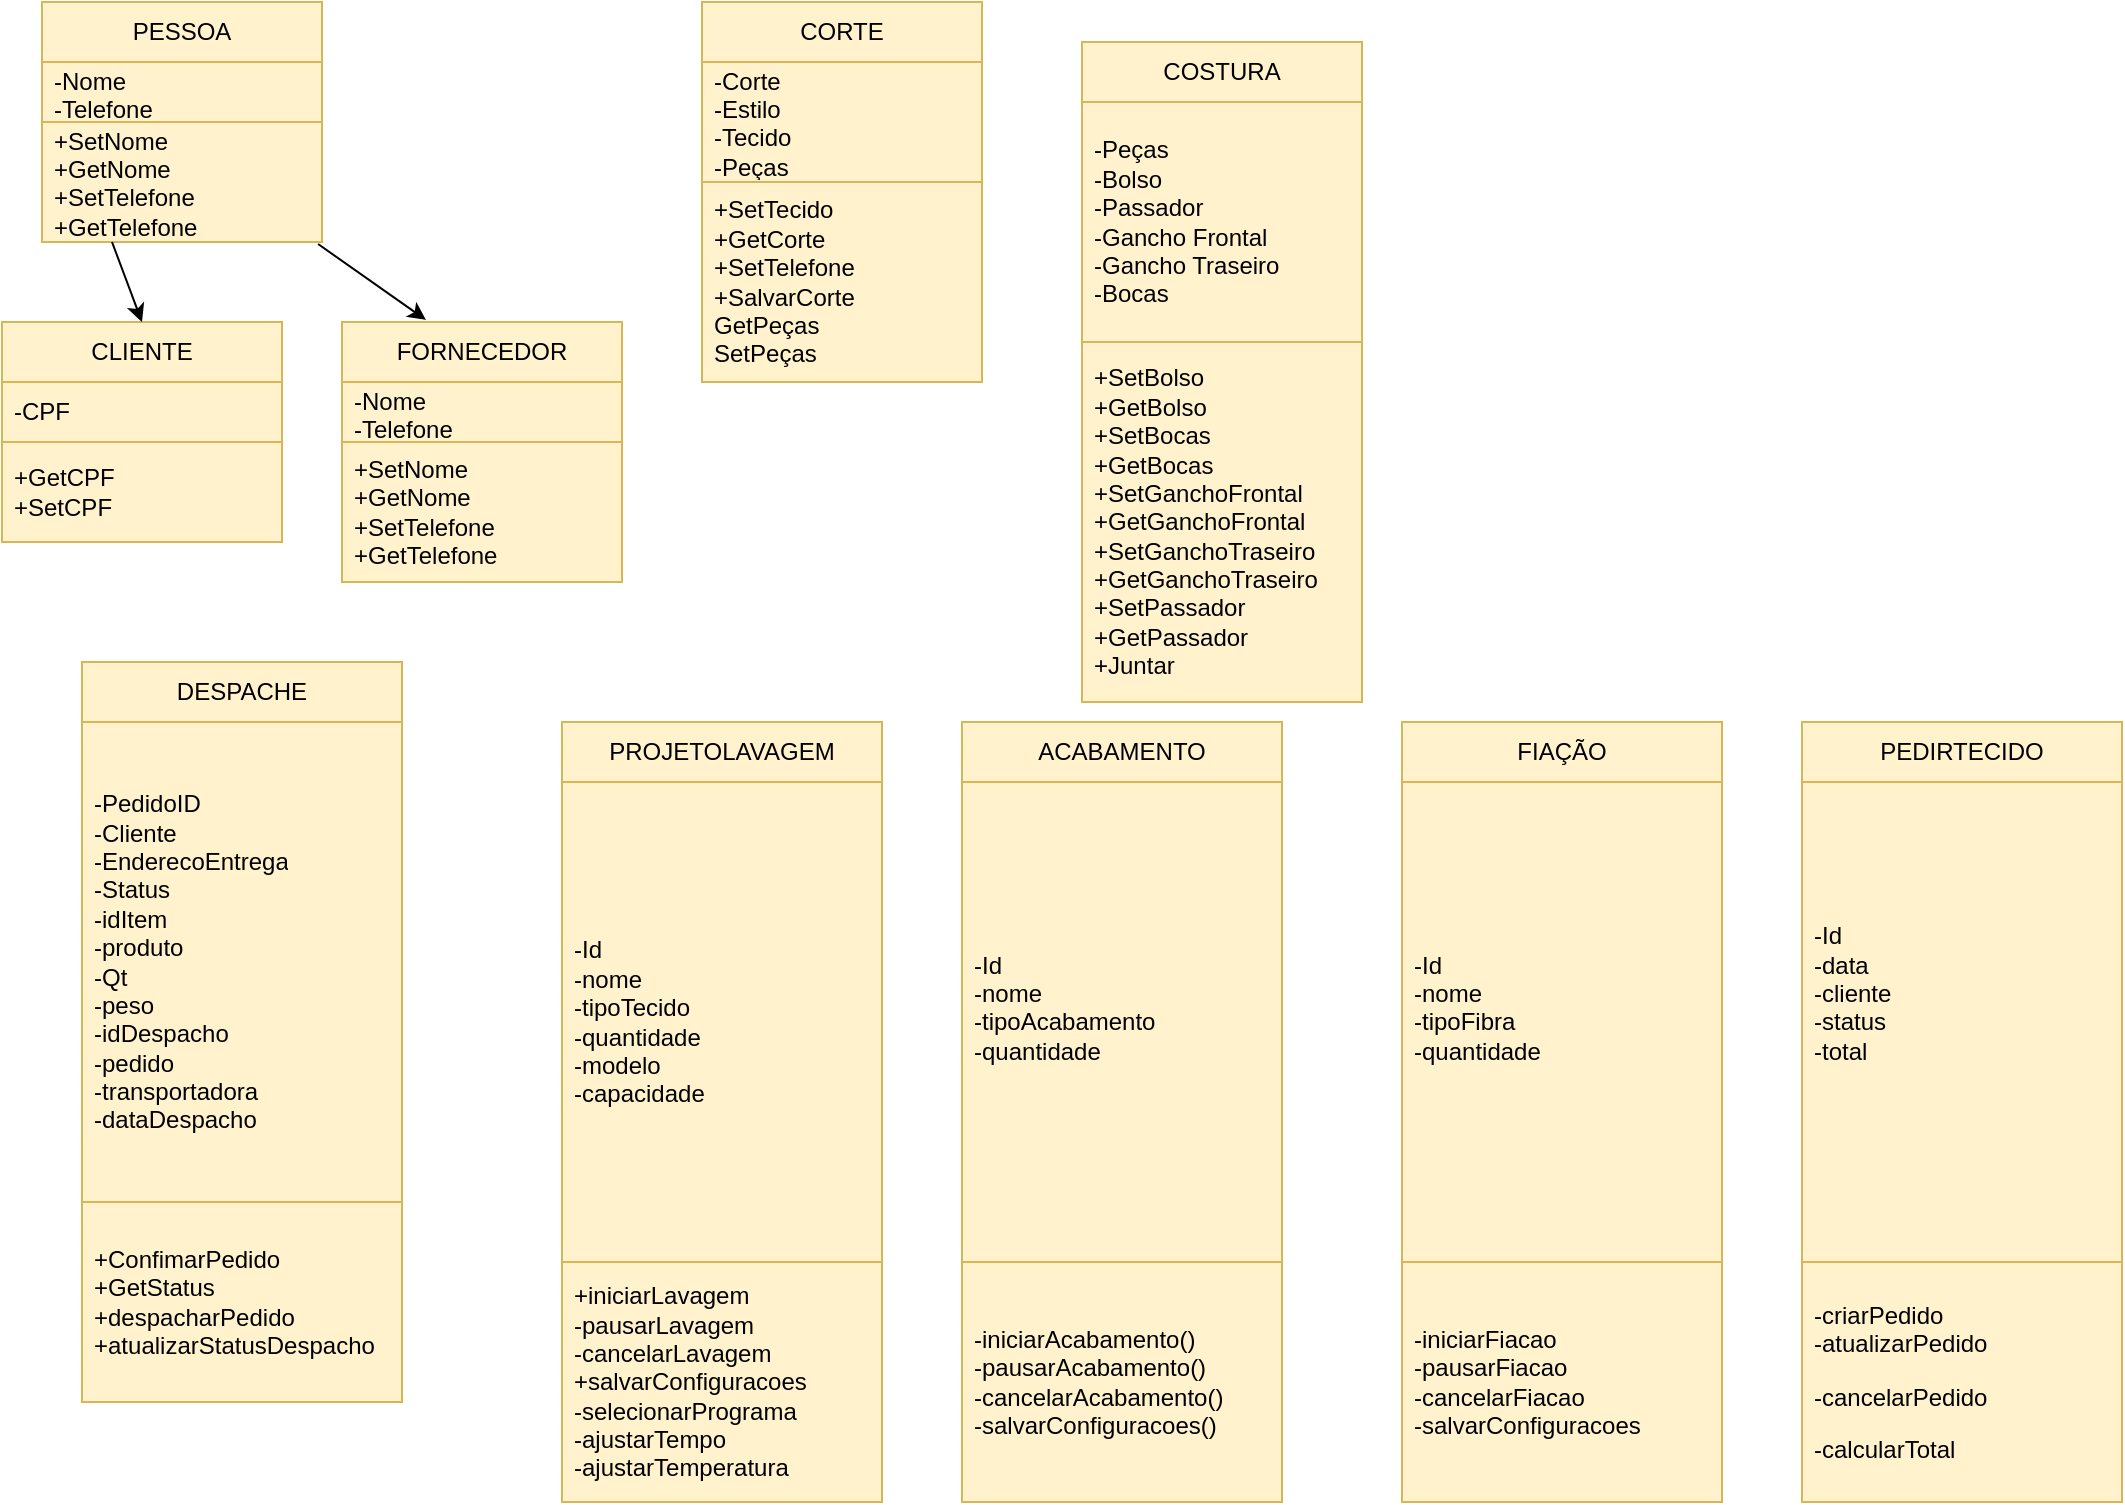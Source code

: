 <mxfile version="24.6.2" type="device">
  <diagram name="Página-1" id="HEzhWErQOokbtbT3r-zJ">
    <mxGraphModel dx="799" dy="432" grid="1" gridSize="10" guides="1" tooltips="1" connect="1" arrows="1" fold="1" page="1" pageScale="1" pageWidth="827" pageHeight="1169" math="0" shadow="0">
      <root>
        <mxCell id="0" />
        <mxCell id="1" parent="0" />
        <mxCell id="Zw0ZON3lcNGbOcBXJm0r-1" value="PESSOA" style="swimlane;fontStyle=0;childLayout=stackLayout;horizontal=1;startSize=30;horizontalStack=0;resizeParent=1;resizeParentMax=0;resizeLast=0;collapsible=1;marginBottom=0;whiteSpace=wrap;html=1;fillColor=#fff2cc;strokeColor=#d6b656;" parent="1" vertex="1">
          <mxGeometry x="110" y="60" width="140" height="120" as="geometry" />
        </mxCell>
        <mxCell id="Zw0ZON3lcNGbOcBXJm0r-2" value="-Nome&lt;div&gt;-Telefone&lt;/div&gt;&lt;div&gt;&lt;br&gt;&lt;/div&gt;&lt;div&gt;&lt;br&gt;&lt;/div&gt;&lt;div&gt;&lt;br&gt;&lt;/div&gt;&lt;div&gt;&lt;br&gt;&lt;/div&gt;&lt;div&gt;&lt;br&gt;&lt;/div&gt;&lt;div&gt;&lt;br&gt;&lt;/div&gt;&lt;div&gt;&lt;br&gt;&lt;/div&gt;&lt;div&gt;&lt;br&gt;&lt;/div&gt;&lt;div&gt;&lt;br&gt;&lt;/div&gt;" style="text;strokeColor=#d6b656;fillColor=#fff2cc;align=left;verticalAlign=middle;spacingLeft=4;spacingRight=4;overflow=hidden;points=[[0,0.5],[1,0.5]];portConstraint=eastwest;rotatable=0;whiteSpace=wrap;html=1;" parent="Zw0ZON3lcNGbOcBXJm0r-1" vertex="1">
          <mxGeometry y="30" width="140" height="30" as="geometry" />
        </mxCell>
        <mxCell id="Zw0ZON3lcNGbOcBXJm0r-3" value="+SetNome&lt;div&gt;+GetNome&lt;/div&gt;&lt;div&gt;+SetTelefone&lt;/div&gt;&lt;div&gt;+GetTelefone&lt;/div&gt;" style="text;strokeColor=#d6b656;fillColor=#fff2cc;align=left;verticalAlign=middle;spacingLeft=4;spacingRight=4;overflow=hidden;points=[[0,0.5],[1,0.5]];portConstraint=eastwest;rotatable=0;whiteSpace=wrap;html=1;" parent="Zw0ZON3lcNGbOcBXJm0r-1" vertex="1">
          <mxGeometry y="60" width="140" height="60" as="geometry" />
        </mxCell>
        <mxCell id="Zw0ZON3lcNGbOcBXJm0r-5" value="CLIENTE" style="swimlane;fontStyle=0;childLayout=stackLayout;horizontal=1;startSize=30;horizontalStack=0;resizeParent=1;resizeParentMax=0;resizeLast=0;collapsible=1;marginBottom=0;whiteSpace=wrap;html=1;fillColor=#fff2cc;strokeColor=#d6b656;" parent="1" vertex="1">
          <mxGeometry x="90" y="220" width="140" height="110" as="geometry" />
        </mxCell>
        <mxCell id="Zw0ZON3lcNGbOcBXJm0r-6" value="-CPF" style="text;strokeColor=#d6b656;fillColor=#fff2cc;align=left;verticalAlign=middle;spacingLeft=4;spacingRight=4;overflow=hidden;points=[[0,0.5],[1,0.5]];portConstraint=eastwest;rotatable=0;whiteSpace=wrap;html=1;" parent="Zw0ZON3lcNGbOcBXJm0r-5" vertex="1">
          <mxGeometry y="30" width="140" height="30" as="geometry" />
        </mxCell>
        <mxCell id="Zw0ZON3lcNGbOcBXJm0r-7" value="+GetCPF&lt;div&gt;+SetCPF&lt;/div&gt;" style="text;strokeColor=#d6b656;fillColor=#fff2cc;align=left;verticalAlign=middle;spacingLeft=4;spacingRight=4;overflow=hidden;points=[[0,0.5],[1,0.5]];portConstraint=eastwest;rotatable=0;whiteSpace=wrap;html=1;" parent="Zw0ZON3lcNGbOcBXJm0r-5" vertex="1">
          <mxGeometry y="60" width="140" height="50" as="geometry" />
        </mxCell>
        <mxCell id="Zw0ZON3lcNGbOcBXJm0r-9" value="FORNECEDOR" style="swimlane;fontStyle=0;childLayout=stackLayout;horizontal=1;startSize=30;horizontalStack=0;resizeParent=1;resizeParentMax=0;resizeLast=0;collapsible=1;marginBottom=0;whiteSpace=wrap;html=1;fillColor=#fff2cc;strokeColor=#d6b656;" parent="1" vertex="1">
          <mxGeometry x="260" y="220" width="140" height="130" as="geometry" />
        </mxCell>
        <mxCell id="Zw0ZON3lcNGbOcBXJm0r-10" value="-Nome&lt;br&gt;-Telefone" style="text;strokeColor=#d6b656;fillColor=#fff2cc;align=left;verticalAlign=middle;spacingLeft=4;spacingRight=4;overflow=hidden;points=[[0,0.5],[1,0.5]];portConstraint=eastwest;rotatable=0;whiteSpace=wrap;html=1;" parent="Zw0ZON3lcNGbOcBXJm0r-9" vertex="1">
          <mxGeometry y="30" width="140" height="30" as="geometry" />
        </mxCell>
        <mxCell id="Zw0ZON3lcNGbOcBXJm0r-11" value="+SetNome&lt;br&gt;+GetNome&lt;br&gt;+SetTelefone&lt;br&gt;+GetTelefone" style="text;strokeColor=#d6b656;fillColor=#fff2cc;align=left;verticalAlign=middle;spacingLeft=4;spacingRight=4;overflow=hidden;points=[[0,0.5],[1,0.5]];portConstraint=eastwest;rotatable=0;whiteSpace=wrap;html=1;" parent="Zw0ZON3lcNGbOcBXJm0r-9" vertex="1">
          <mxGeometry y="60" width="140" height="70" as="geometry" />
        </mxCell>
        <mxCell id="Zw0ZON3lcNGbOcBXJm0r-12" value="" style="endArrow=classic;html=1;rounded=0;exitX=0.986;exitY=1.017;exitDx=0;exitDy=0;exitPerimeter=0;entryX=0.3;entryY=-0.008;entryDx=0;entryDy=0;entryPerimeter=0;" parent="1" source="Zw0ZON3lcNGbOcBXJm0r-3" target="Zw0ZON3lcNGbOcBXJm0r-9" edge="1">
          <mxGeometry width="50" height="50" relative="1" as="geometry">
            <mxPoint x="390" y="430" as="sourcePoint" />
            <mxPoint x="440" y="380" as="targetPoint" />
          </mxGeometry>
        </mxCell>
        <mxCell id="Zw0ZON3lcNGbOcBXJm0r-13" value="" style="endArrow=classic;html=1;rounded=0;exitX=0.25;exitY=1;exitDx=0;exitDy=0;entryX=0.5;entryY=0;entryDx=0;entryDy=0;" parent="1" source="Zw0ZON3lcNGbOcBXJm0r-1" target="Zw0ZON3lcNGbOcBXJm0r-5" edge="1">
          <mxGeometry width="50" height="50" relative="1" as="geometry">
            <mxPoint x="390" y="430" as="sourcePoint" />
            <mxPoint x="440" y="380" as="targetPoint" />
          </mxGeometry>
        </mxCell>
        <mxCell id="GCIBaAucerW2UH8VZsLm-1" value="COSTURA" style="swimlane;fontStyle=0;childLayout=stackLayout;horizontal=1;startSize=30;horizontalStack=0;resizeParent=1;resizeParentMax=0;resizeLast=0;collapsible=1;marginBottom=0;whiteSpace=wrap;html=1;fillColor=#fff2cc;strokeColor=#d6b656;" parent="1" vertex="1">
          <mxGeometry x="630" y="80" width="140" height="330" as="geometry" />
        </mxCell>
        <mxCell id="GCIBaAucerW2UH8VZsLm-2" value="-Peças&lt;div&gt;-Bolso&lt;/div&gt;&lt;div&gt;-Passador&lt;/div&gt;&lt;div&gt;-Gancho Frontal&lt;br&gt;-Gancho Traseiro&lt;/div&gt;&lt;div&gt;-Bocas&lt;/div&gt;" style="text;strokeColor=#d6b656;fillColor=#fff2cc;align=left;verticalAlign=middle;spacingLeft=4;spacingRight=4;overflow=hidden;points=[[0,0.5],[1,0.5]];portConstraint=eastwest;rotatable=0;whiteSpace=wrap;html=1;" parent="GCIBaAucerW2UH8VZsLm-1" vertex="1">
          <mxGeometry y="30" width="140" height="120" as="geometry" />
        </mxCell>
        <mxCell id="GCIBaAucerW2UH8VZsLm-3" value="+SetBolso&lt;div&gt;+GetBolso&lt;br&gt;&lt;div&gt;+SetBocas&lt;br&gt;+GetBocas&lt;/div&gt;&lt;/div&gt;&lt;div&gt;+SetGanchoFrontal&lt;/div&gt;&lt;div&gt;+GetGanchoFrontal&lt;/div&gt;&lt;div&gt;+SetGanchoTraseiro&lt;/div&gt;&lt;div&gt;+GetGanchoTraseiro&lt;/div&gt;&lt;div&gt;+SetPassador&lt;/div&gt;&lt;div&gt;+GetPassador&lt;/div&gt;&lt;div&gt;+Juntar&lt;/div&gt;" style="text;strokeColor=#d6b656;fillColor=#fff2cc;align=left;verticalAlign=middle;spacingLeft=4;spacingRight=4;overflow=hidden;points=[[0,0.5],[1,0.5]];portConstraint=eastwest;rotatable=0;whiteSpace=wrap;html=1;" parent="GCIBaAucerW2UH8VZsLm-1" vertex="1">
          <mxGeometry y="150" width="140" height="180" as="geometry" />
        </mxCell>
        <mxCell id="GCIBaAucerW2UH8VZsLm-5" value="CORTE" style="swimlane;fontStyle=0;childLayout=stackLayout;horizontal=1;startSize=30;horizontalStack=0;resizeParent=1;resizeParentMax=0;resizeLast=0;collapsible=1;marginBottom=0;whiteSpace=wrap;html=1;fillColor=#fff2cc;strokeColor=#d6b656;" parent="1" vertex="1">
          <mxGeometry x="440" y="60" width="140" height="190" as="geometry" />
        </mxCell>
        <mxCell id="GCIBaAucerW2UH8VZsLm-6" value="-Corte&lt;div&gt;-Estilo&lt;/div&gt;&lt;div&gt;-Tecido&lt;/div&gt;&lt;div&gt;-Peças&lt;/div&gt;" style="text;strokeColor=#d6b656;fillColor=#fff2cc;align=left;verticalAlign=middle;spacingLeft=4;spacingRight=4;overflow=hidden;points=[[0,0.5],[1,0.5]];portConstraint=eastwest;rotatable=0;whiteSpace=wrap;html=1;" parent="GCIBaAucerW2UH8VZsLm-5" vertex="1">
          <mxGeometry y="30" width="140" height="60" as="geometry" />
        </mxCell>
        <mxCell id="GCIBaAucerW2UH8VZsLm-7" value="+SetTecido&lt;div&gt;+GetCorte&lt;/div&gt;&lt;div&gt;+SetTelefone&lt;/div&gt;&lt;div&gt;+SalvarCorte&lt;/div&gt;&lt;div&gt;GetPeças&lt;br&gt;SetPeças&lt;/div&gt;" style="text;strokeColor=#d6b656;fillColor=#fff2cc;align=left;verticalAlign=middle;spacingLeft=4;spacingRight=4;overflow=hidden;points=[[0,0.5],[1,0.5]];portConstraint=eastwest;rotatable=0;whiteSpace=wrap;html=1;" parent="GCIBaAucerW2UH8VZsLm-5" vertex="1">
          <mxGeometry y="90" width="140" height="100" as="geometry" />
        </mxCell>
        <mxCell id="GCIBaAucerW2UH8VZsLm-8" value="DESPACHE" style="swimlane;fontStyle=0;childLayout=stackLayout;horizontal=1;startSize=30;horizontalStack=0;resizeParent=1;resizeParentMax=0;resizeLast=0;collapsible=1;marginBottom=0;whiteSpace=wrap;html=1;fillColor=#fff2cc;strokeColor=#d6b656;" parent="1" vertex="1">
          <mxGeometry x="130" y="390" width="160" height="370" as="geometry" />
        </mxCell>
        <mxCell id="GCIBaAucerW2UH8VZsLm-9" value="-PedidoID&lt;div&gt;-Cliente&lt;/div&gt;&lt;div&gt;-EnderecoEntrega&lt;/div&gt;&lt;div&gt;-Status&lt;/div&gt;&lt;div&gt;-idItem&lt;/div&gt;&lt;div&gt;-produto&lt;br&gt;-Qt&lt;/div&gt;&lt;div&gt;-peso&lt;br&gt;&lt;/div&gt;&lt;div&gt;-idDespacho&lt;br&gt;-pedido&lt;br&gt;&lt;/div&gt;&lt;div&gt;-transportadora&lt;br&gt;&lt;/div&gt;&lt;div&gt;-dataDespacho&lt;br&gt;&lt;/div&gt;" style="text;strokeColor=#d6b656;fillColor=#fff2cc;align=left;verticalAlign=middle;spacingLeft=4;spacingRight=4;overflow=hidden;points=[[0,0.5],[1,0.5]];portConstraint=eastwest;rotatable=0;whiteSpace=wrap;html=1;" parent="GCIBaAucerW2UH8VZsLm-8" vertex="1">
          <mxGeometry y="30" width="160" height="240" as="geometry" />
        </mxCell>
        <mxCell id="GCIBaAucerW2UH8VZsLm-10" value="+ConfimarPedido&lt;div&gt;+GetStatus&lt;/div&gt;&lt;div&gt;+despacharPedido&lt;/div&gt;&lt;div&gt;+atualizarStatusDespacho&lt;/div&gt;" style="text;strokeColor=#d6b656;fillColor=#fff2cc;align=left;verticalAlign=middle;spacingLeft=4;spacingRight=4;overflow=hidden;points=[[0,0.5],[1,0.5]];portConstraint=eastwest;rotatable=0;whiteSpace=wrap;html=1;" parent="GCIBaAucerW2UH8VZsLm-8" vertex="1">
          <mxGeometry y="270" width="160" height="100" as="geometry" />
        </mxCell>
        <mxCell id="dGAlVF1vh7isAcucvjb--2" value="PROJETOLAVAGEM" style="swimlane;fontStyle=0;childLayout=stackLayout;horizontal=1;startSize=30;horizontalStack=0;resizeParent=1;resizeParentMax=0;resizeLast=0;collapsible=1;marginBottom=0;whiteSpace=wrap;html=1;fillColor=#fff2cc;strokeColor=#d6b656;" vertex="1" parent="1">
          <mxGeometry x="370" y="420" width="160" height="390" as="geometry" />
        </mxCell>
        <mxCell id="dGAlVF1vh7isAcucvjb--3" value="&lt;span style=&quot;background-color: initial;&quot;&gt;-Id&lt;/span&gt;&lt;br&gt;&lt;span style=&quot;background-color: initial;&quot;&gt;-nome&lt;/span&gt;&lt;div&gt;&lt;span style=&quot;background-color: initial;&quot;&gt;-tipoTecido&lt;/span&gt;&lt;/div&gt;&lt;div&gt;&lt;span style=&quot;background-color: initial;&quot;&gt;-quantidade&lt;/span&gt;&lt;/div&gt;&lt;div&gt;&lt;span style=&quot;background-color: initial;&quot;&gt;-modelo&lt;/span&gt;&lt;br&gt;&lt;span style=&quot;background-color: initial;&quot;&gt;-capacidade&lt;/span&gt;&lt;br&gt;&lt;/div&gt;" style="text;strokeColor=#d6b656;fillColor=#fff2cc;align=left;verticalAlign=middle;spacingLeft=4;spacingRight=4;overflow=hidden;points=[[0,0.5],[1,0.5]];portConstraint=eastwest;rotatable=0;whiteSpace=wrap;html=1;" vertex="1" parent="dGAlVF1vh7isAcucvjb--2">
          <mxGeometry y="30" width="160" height="240" as="geometry" />
        </mxCell>
        <mxCell id="dGAlVF1vh7isAcucvjb--4" value="&lt;span style=&quot;background-color: initial;&quot;&gt;+iniciarLavagem&lt;/span&gt;&lt;br&gt;&lt;span style=&quot;background-color: initial;&quot;&gt;-pausarLavagem&lt;/span&gt;&lt;br&gt;&lt;span style=&quot;background-color: initial;&quot;&gt;-cancelarLavagem&lt;/span&gt;&lt;br&gt;&lt;span style=&quot;background-color: initial;&quot;&gt;+salvarConfiguracoes&lt;/span&gt;&lt;div&gt;&lt;span style=&quot;background-color: initial;&quot;&gt;-selecionarPrograma&lt;/span&gt;&lt;br&gt;&lt;span style=&quot;background-color: initial;&quot;&gt;-ajustarTempo&lt;/span&gt;&lt;br&gt;&lt;span style=&quot;background-color: initial;&quot;&gt;-ajustarTemperatura&lt;/span&gt;&lt;br&gt;&lt;/div&gt;" style="text;strokeColor=#d6b656;fillColor=#fff2cc;align=left;verticalAlign=middle;spacingLeft=4;spacingRight=4;overflow=hidden;points=[[0,0.5],[1,0.5]];portConstraint=eastwest;rotatable=0;whiteSpace=wrap;html=1;" vertex="1" parent="dGAlVF1vh7isAcucvjb--2">
          <mxGeometry y="270" width="160" height="120" as="geometry" />
        </mxCell>
        <mxCell id="dGAlVF1vh7isAcucvjb--5" value="ACABAMENTO" style="swimlane;fontStyle=0;childLayout=stackLayout;horizontal=1;startSize=30;horizontalStack=0;resizeParent=1;resizeParentMax=0;resizeLast=0;collapsible=1;marginBottom=0;whiteSpace=wrap;html=1;fillColor=#fff2cc;strokeColor=#d6b656;" vertex="1" parent="1">
          <mxGeometry x="570" y="420" width="160" height="390" as="geometry" />
        </mxCell>
        <mxCell id="dGAlVF1vh7isAcucvjb--6" value="&lt;span style=&quot;background-color: initial;&quot;&gt;-Id&lt;/span&gt;&lt;br&gt;&lt;span style=&quot;background-color: initial;&quot;&gt;-nome&lt;/span&gt;&lt;div&gt;&lt;span style=&quot;background-color: initial;&quot;&gt;-tipoAcabamento&lt;/span&gt;&lt;/div&gt;&lt;div&gt;&lt;span style=&quot;background-color: initial;&quot;&gt;-quantidade&lt;/span&gt;&lt;/div&gt;&lt;div&gt;&lt;br&gt;&lt;/div&gt;" style="text;strokeColor=#d6b656;fillColor=#fff2cc;align=left;verticalAlign=middle;spacingLeft=4;spacingRight=4;overflow=hidden;points=[[0,0.5],[1,0.5]];portConstraint=eastwest;rotatable=0;whiteSpace=wrap;html=1;" vertex="1" parent="dGAlVF1vh7isAcucvjb--5">
          <mxGeometry y="30" width="160" height="240" as="geometry" />
        </mxCell>
        <mxCell id="dGAlVF1vh7isAcucvjb--7" value="&lt;span style=&quot;background-color: initial;&quot;&gt;-iniciarAcabamento()&lt;/span&gt;&lt;br&gt;&lt;span style=&quot;background-color: initial;&quot;&gt;-pausarAcabamento()&lt;/span&gt;&lt;br&gt;&lt;span style=&quot;background-color: initial;&quot;&gt;-cancelarAcabamento()&lt;/span&gt;&lt;br&gt;&lt;span style=&quot;background-color: initial;&quot;&gt;-salvarConfiguracoes()&lt;/span&gt;" style="text;strokeColor=#d6b656;fillColor=#fff2cc;align=left;verticalAlign=middle;spacingLeft=4;spacingRight=4;overflow=hidden;points=[[0,0.5],[1,0.5]];portConstraint=eastwest;rotatable=0;whiteSpace=wrap;html=1;" vertex="1" parent="dGAlVF1vh7isAcucvjb--5">
          <mxGeometry y="270" width="160" height="120" as="geometry" />
        </mxCell>
        <mxCell id="dGAlVF1vh7isAcucvjb--8" value="FIAÇÃO" style="swimlane;fontStyle=0;childLayout=stackLayout;horizontal=1;startSize=30;horizontalStack=0;resizeParent=1;resizeParentMax=0;resizeLast=0;collapsible=1;marginBottom=0;whiteSpace=wrap;html=1;fillColor=#fff2cc;strokeColor=#d6b656;" vertex="1" parent="1">
          <mxGeometry x="790" y="420" width="160" height="390" as="geometry" />
        </mxCell>
        <mxCell id="dGAlVF1vh7isAcucvjb--9" value="&lt;span style=&quot;background-color: initial;&quot;&gt;-Id&lt;/span&gt;&lt;br&gt;&lt;span style=&quot;background-color: initial;&quot;&gt;-nome&lt;/span&gt;&lt;div&gt;&lt;span style=&quot;background-color: initial;&quot;&gt;-tipoFibra&lt;/span&gt;&lt;/div&gt;&lt;div&gt;&lt;span style=&quot;background-color: initial;&quot;&gt;-quantidade&lt;/span&gt;&lt;/div&gt;&lt;div&gt;&lt;br&gt;&lt;/div&gt;" style="text;strokeColor=#d6b656;fillColor=#fff2cc;align=left;verticalAlign=middle;spacingLeft=4;spacingRight=4;overflow=hidden;points=[[0,0.5],[1,0.5]];portConstraint=eastwest;rotatable=0;whiteSpace=wrap;html=1;" vertex="1" parent="dGAlVF1vh7isAcucvjb--8">
          <mxGeometry y="30" width="160" height="240" as="geometry" />
        </mxCell>
        <mxCell id="dGAlVF1vh7isAcucvjb--10" value="&lt;span style=&quot;background-color: initial;&quot;&gt;-iniciarFiacao&lt;/span&gt;&lt;br&gt;&lt;span style=&quot;background-color: initial;&quot;&gt;-pausarFiacao&lt;/span&gt;&lt;br&gt;&lt;span style=&quot;background-color: initial;&quot;&gt;-cancelarFiacao&lt;/span&gt;&lt;br&gt;&lt;span style=&quot;background-color: initial;&quot;&gt;-salvarConfiguracoes&lt;/span&gt;" style="text;strokeColor=#d6b656;fillColor=#fff2cc;align=left;verticalAlign=middle;spacingLeft=4;spacingRight=4;overflow=hidden;points=[[0,0.5],[1,0.5]];portConstraint=eastwest;rotatable=0;whiteSpace=wrap;html=1;" vertex="1" parent="dGAlVF1vh7isAcucvjb--8">
          <mxGeometry y="270" width="160" height="120" as="geometry" />
        </mxCell>
        <mxCell id="dGAlVF1vh7isAcucvjb--11" value="PEDIRTECIDO" style="swimlane;fontStyle=0;childLayout=stackLayout;horizontal=1;startSize=30;horizontalStack=0;resizeParent=1;resizeParentMax=0;resizeLast=0;collapsible=1;marginBottom=0;whiteSpace=wrap;html=1;fillColor=#fff2cc;strokeColor=#d6b656;" vertex="1" parent="1">
          <mxGeometry x="990" y="420" width="160" height="390" as="geometry" />
        </mxCell>
        <mxCell id="dGAlVF1vh7isAcucvjb--12" value="&lt;span style=&quot;background-color: initial;&quot;&gt;-Id&lt;/span&gt;&lt;br&gt;&lt;div&gt;&lt;span style=&quot;background-color: initial;&quot;&gt;-data&lt;/span&gt;&lt;br&gt;&lt;span style=&quot;background-color: initial;&quot;&gt;-cliente&lt;/span&gt;&lt;br&gt;&lt;span style=&quot;background-color: initial;&quot;&gt;-status&lt;/span&gt;&lt;br&gt;&lt;span style=&quot;background-color: initial;&quot;&gt;-total&lt;/span&gt;&lt;br&gt;&lt;br&gt;&lt;/div&gt;&lt;div&gt;&lt;br&gt;&lt;/div&gt;" style="text;strokeColor=#d6b656;fillColor=#fff2cc;align=left;verticalAlign=middle;spacingLeft=4;spacingRight=4;overflow=hidden;points=[[0,0.5],[1,0.5]];portConstraint=eastwest;rotatable=0;whiteSpace=wrap;html=1;" vertex="1" parent="dGAlVF1vh7isAcucvjb--11">
          <mxGeometry y="30" width="160" height="240" as="geometry" />
        </mxCell>
        <mxCell id="dGAlVF1vh7isAcucvjb--13" value="&lt;div&gt;&lt;br&gt;&lt;/div&gt;&lt;span style=&quot;background-color: initial;&quot;&gt;-criarPedido&lt;/span&gt;&lt;br&gt;&lt;span style=&quot;background-color: initial;&quot;&gt;-atualizarPedido&lt;/span&gt;&lt;br style=&quot;background-color: initial;&quot;&gt;&lt;ul style=&quot;background-color: initial;&quot;&gt;&lt;/ul&gt;&lt;span style=&quot;background-color: initial;&quot;&gt;-cancelarPedido&lt;/span&gt;&lt;br style=&quot;background-color: initial;&quot;&gt;&lt;ul style=&quot;background-color: initial;&quot;&gt;&lt;/ul&gt;&lt;span style=&quot;background-color: initial;&quot;&gt;-calcularTotal&lt;/span&gt;&lt;div&gt;&lt;br&gt;&lt;/div&gt;" style="text;strokeColor=#d6b656;fillColor=#fff2cc;align=left;verticalAlign=middle;spacingLeft=4;spacingRight=4;overflow=hidden;points=[[0,0.5],[1,0.5]];portConstraint=eastwest;rotatable=0;whiteSpace=wrap;html=1;" vertex="1" parent="dGAlVF1vh7isAcucvjb--11">
          <mxGeometry y="270" width="160" height="120" as="geometry" />
        </mxCell>
      </root>
    </mxGraphModel>
  </diagram>
</mxfile>
